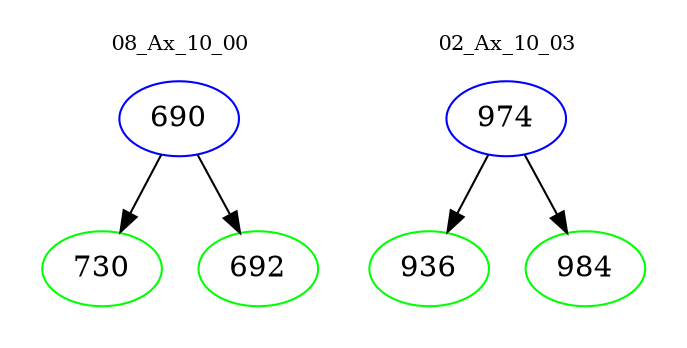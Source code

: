 digraph{
subgraph cluster_0 {
color = white
label = "08_Ax_10_00";
fontsize=10;
T0_690 [label="690", color="blue"]
T0_690 -> T0_730 [color="black"]
T0_730 [label="730", color="green"]
T0_690 -> T0_692 [color="black"]
T0_692 [label="692", color="green"]
}
subgraph cluster_1 {
color = white
label = "02_Ax_10_03";
fontsize=10;
T1_974 [label="974", color="blue"]
T1_974 -> T1_936 [color="black"]
T1_936 [label="936", color="green"]
T1_974 -> T1_984 [color="black"]
T1_984 [label="984", color="green"]
}
}
